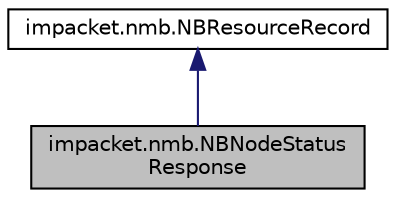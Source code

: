 digraph "impacket.nmb.NBNodeStatusResponse"
{
  edge [fontname="Helvetica",fontsize="10",labelfontname="Helvetica",labelfontsize="10"];
  node [fontname="Helvetica",fontsize="10",shape=record];
  Node2 [label="impacket.nmb.NBNodeStatus\lResponse",height=0.2,width=0.4,color="black", fillcolor="grey75", style="filled", fontcolor="black"];
  Node3 -> Node2 [dir="back",color="midnightblue",fontsize="10",style="solid",fontname="Helvetica"];
  Node3 [label="impacket.nmb.NBResourceRecord",height=0.2,width=0.4,color="black", fillcolor="white", style="filled",URL="$classimpacket_1_1nmb_1_1_n_b_resource_record.html"];
}
